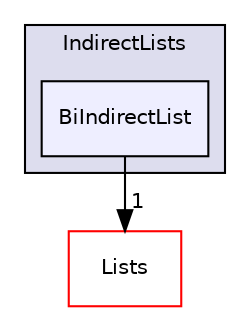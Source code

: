 digraph "src/OpenFOAM/containers/IndirectLists/BiIndirectList" {
  bgcolor=transparent;
  compound=true
  node [ fontsize="10", fontname="Helvetica"];
  edge [ labelfontsize="10", labelfontname="Helvetica"];
  subgraph clusterdir_f1bdd3e1864452c4a43cb0467c28790d {
    graph [ bgcolor="#ddddee", pencolor="black", label="IndirectLists" fontname="Helvetica", fontsize="10", URL="dir_f1bdd3e1864452c4a43cb0467c28790d.html"]
  dir_8398464456314792f42f44156729da6f [shape=box, label="BiIndirectList", style="filled", fillcolor="#eeeeff", pencolor="black", URL="dir_8398464456314792f42f44156729da6f.html"];
  }
  dir_f87fe3b02e96c330e8a853ff310f1666 [shape=box label="Lists" color="red" URL="dir_f87fe3b02e96c330e8a853ff310f1666.html"];
  dir_8398464456314792f42f44156729da6f->dir_f87fe3b02e96c330e8a853ff310f1666 [headlabel="1", labeldistance=1.5 headhref="dir_002182_002198.html"];
}
